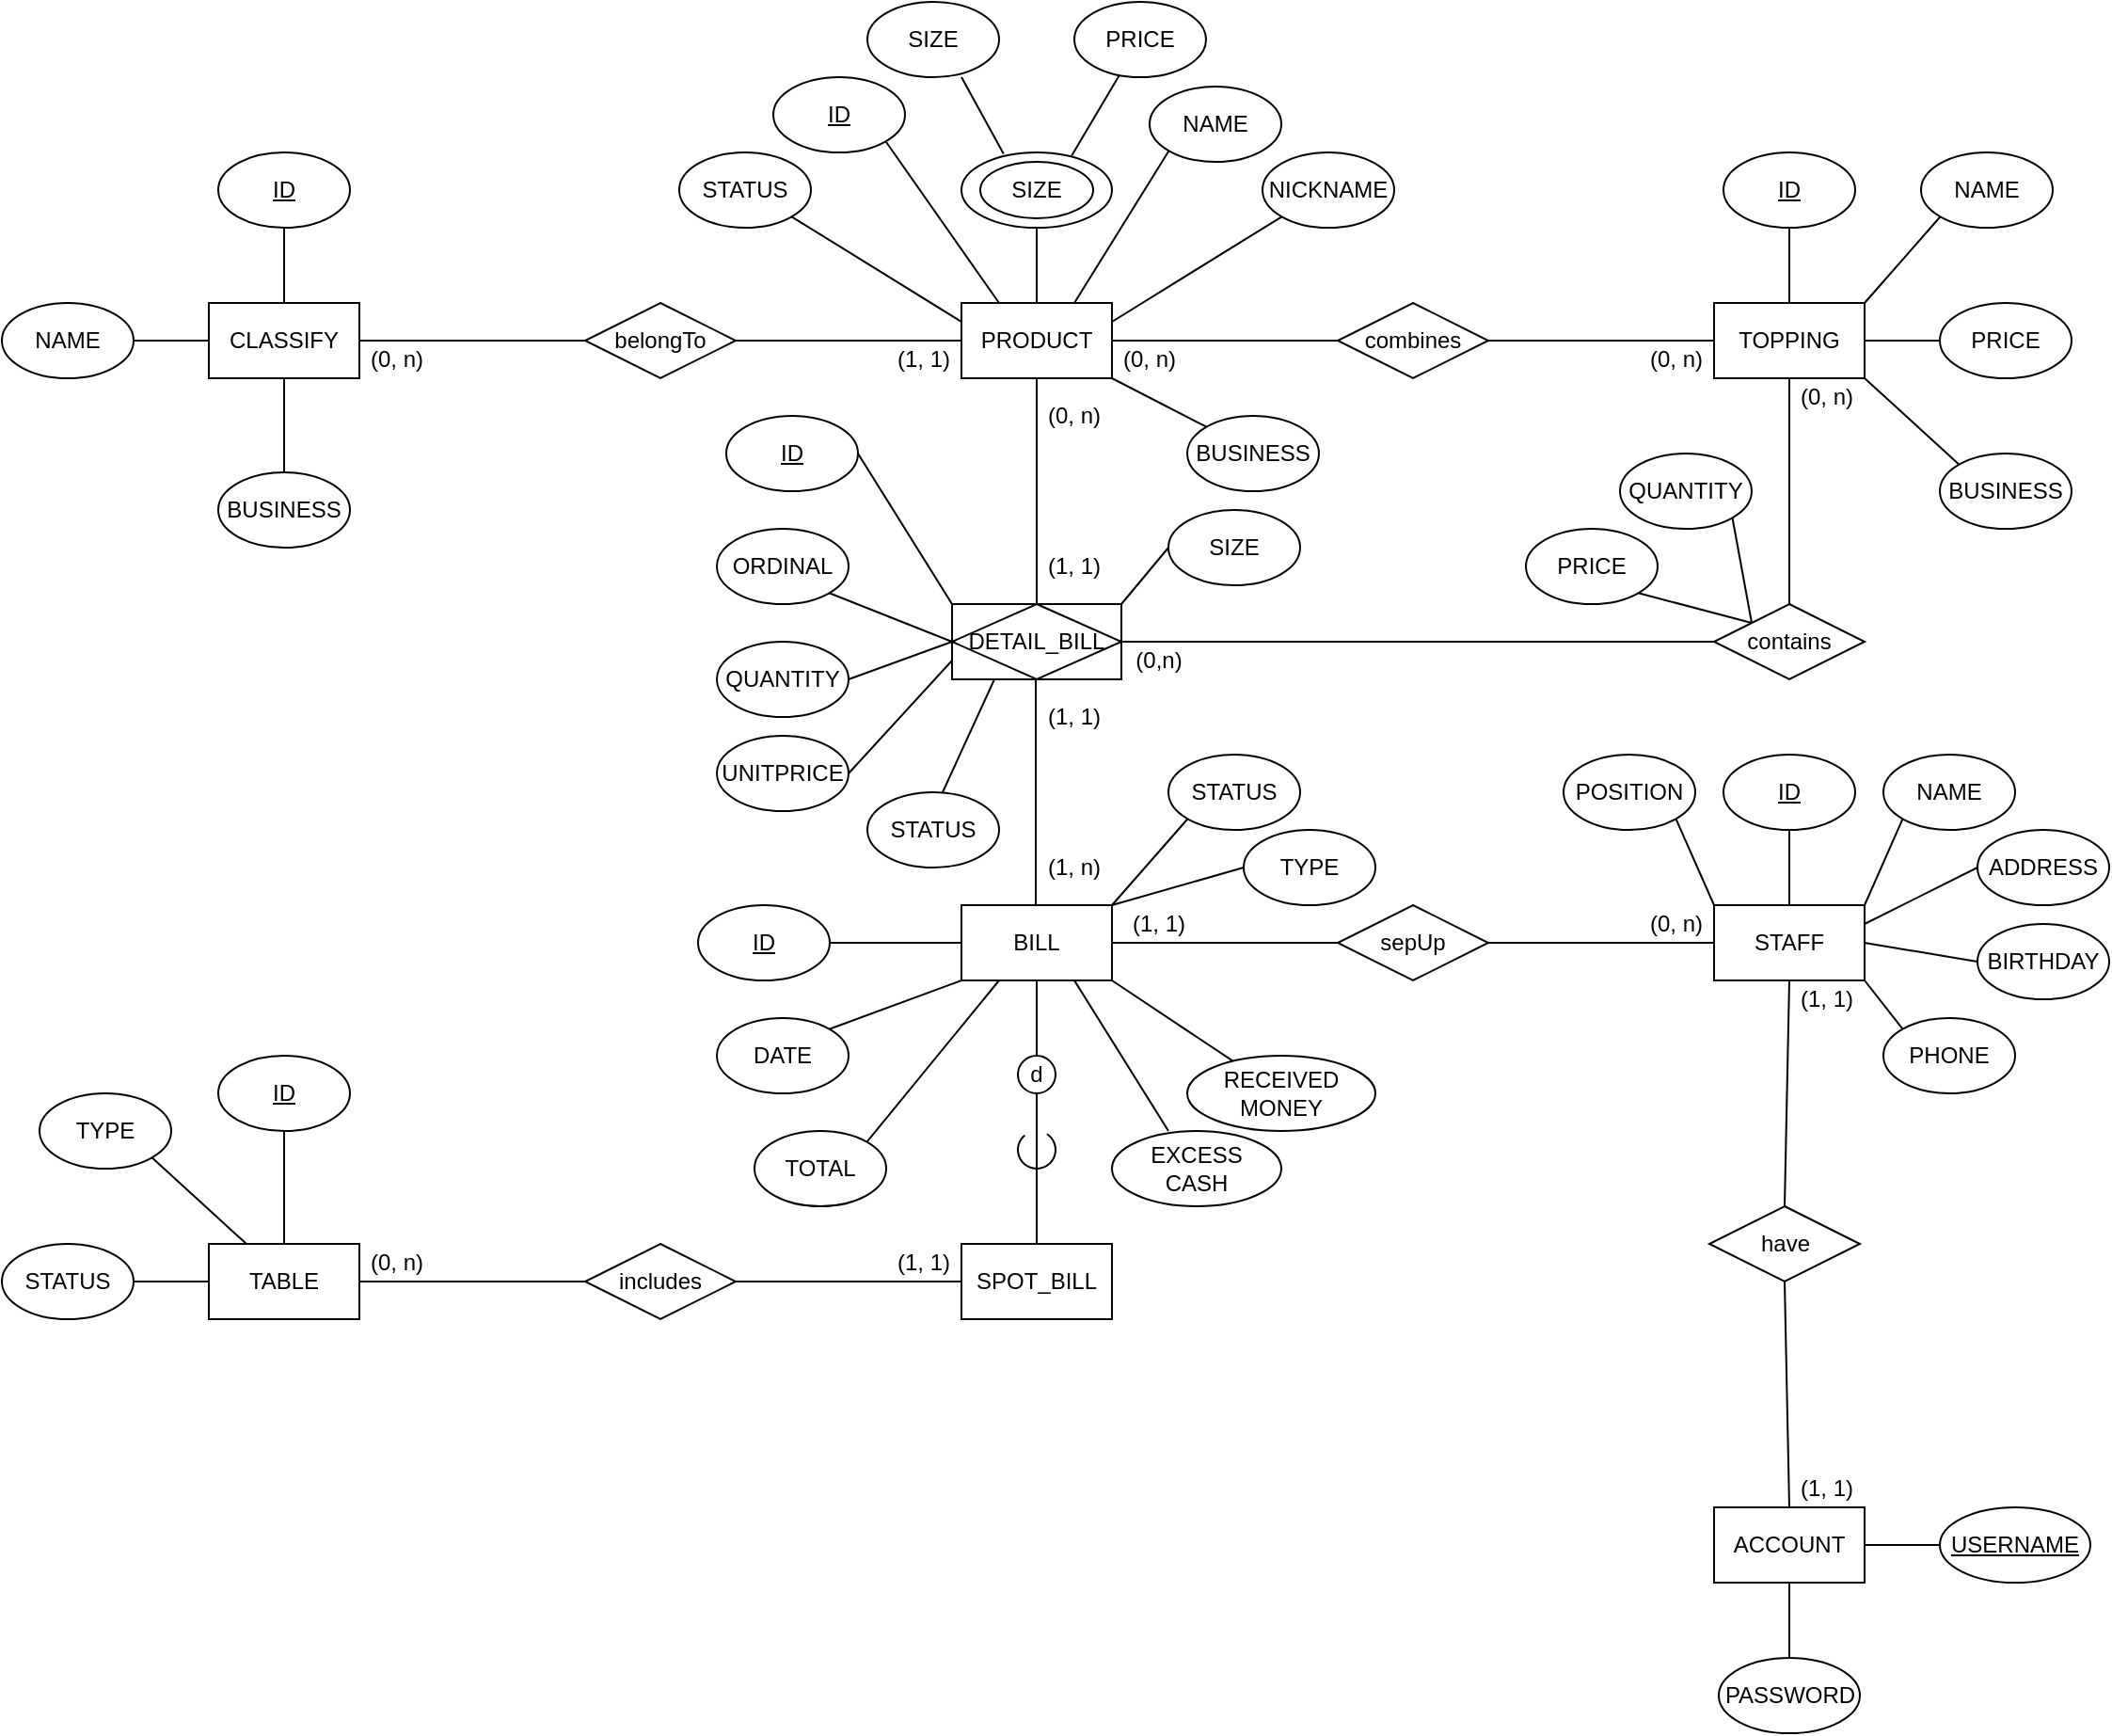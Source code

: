 <mxfile version="16.4.11" type="device"><diagram id="76_bZeRdzfvj3-oFAwn9" name="Page-1"><mxGraphModel dx="1888" dy="641" grid="1" gridSize="10" guides="1" tooltips="1" connect="1" arrows="1" fold="1" page="1" pageScale="1" pageWidth="850" pageHeight="1100" math="0" shadow="0"><root><mxCell id="0"/><mxCell id="1" parent="0"/><mxCell id="P7BFB3yGMMUz8VdzJ-lh-1" value="PRODUCT" style="rounded=0;whiteSpace=wrap;html=1;" vertex="1" parent="1"><mxGeometry x="360" y="240" width="80" height="40" as="geometry"/></mxCell><mxCell id="P7BFB3yGMMUz8VdzJ-lh-2" value="&lt;u&gt;ID&lt;/u&gt;" style="ellipse;whiteSpace=wrap;html=1;" vertex="1" parent="1"><mxGeometry x="260" y="120" width="70" height="40" as="geometry"/></mxCell><mxCell id="P7BFB3yGMMUz8VdzJ-lh-3" value="" style="endArrow=none;html=1;rounded=0;entryX=1;entryY=1;entryDx=0;entryDy=0;exitX=0.25;exitY=0;exitDx=0;exitDy=0;" edge="1" parent="1" source="P7BFB3yGMMUz8VdzJ-lh-1" target="P7BFB3yGMMUz8VdzJ-lh-2"><mxGeometry width="50" height="50" relative="1" as="geometry"><mxPoint x="400" y="460" as="sourcePoint"/><mxPoint x="450" y="410" as="targetPoint"/></mxGeometry></mxCell><mxCell id="P7BFB3yGMMUz8VdzJ-lh-4" value="" style="ellipse;whiteSpace=wrap;html=1;" vertex="1" parent="1"><mxGeometry x="360" y="160" width="80" height="40" as="geometry"/></mxCell><mxCell id="P7BFB3yGMMUz8VdzJ-lh-5" value="SIZE" style="ellipse;whiteSpace=wrap;html=1;" vertex="1" parent="1"><mxGeometry x="370" y="165" width="60" height="30" as="geometry"/></mxCell><mxCell id="P7BFB3yGMMUz8VdzJ-lh-6" value="" style="endArrow=none;html=1;rounded=0;entryX=0.5;entryY=1;entryDx=0;entryDy=0;" edge="1" parent="1" target="P7BFB3yGMMUz8VdzJ-lh-4"><mxGeometry width="50" height="50" relative="1" as="geometry"><mxPoint x="400" y="240" as="sourcePoint"/><mxPoint x="450" y="410" as="targetPoint"/></mxGeometry></mxCell><mxCell id="P7BFB3yGMMUz8VdzJ-lh-7" value="NAME" style="ellipse;whiteSpace=wrap;html=1;" vertex="1" parent="1"><mxGeometry x="460" y="125" width="70" height="40" as="geometry"/></mxCell><mxCell id="P7BFB3yGMMUz8VdzJ-lh-8" value="" style="endArrow=none;html=1;rounded=0;entryX=0;entryY=1;entryDx=0;entryDy=0;exitX=0.75;exitY=0;exitDx=0;exitDy=0;" edge="1" parent="1" source="P7BFB3yGMMUz8VdzJ-lh-1" target="P7BFB3yGMMUz8VdzJ-lh-7"><mxGeometry width="50" height="50" relative="1" as="geometry"><mxPoint x="400" y="460" as="sourcePoint"/><mxPoint x="450" y="410" as="targetPoint"/></mxGeometry></mxCell><mxCell id="P7BFB3yGMMUz8VdzJ-lh-9" value="SIZE" style="ellipse;whiteSpace=wrap;html=1;" vertex="1" parent="1"><mxGeometry x="310" y="80" width="70" height="40" as="geometry"/></mxCell><mxCell id="P7BFB3yGMMUz8VdzJ-lh-10" value="PRICE" style="ellipse;whiteSpace=wrap;html=1;" vertex="1" parent="1"><mxGeometry x="420" y="80" width="70" height="40" as="geometry"/></mxCell><mxCell id="P7BFB3yGMMUz8VdzJ-lh-11" value="" style="endArrow=none;html=1;rounded=0;exitX=0.28;exitY=0.02;exitDx=0;exitDy=0;exitPerimeter=0;" edge="1" parent="1" source="P7BFB3yGMMUz8VdzJ-lh-4"><mxGeometry width="50" height="50" relative="1" as="geometry"><mxPoint x="400" y="360" as="sourcePoint"/><mxPoint x="360" y="120" as="targetPoint"/></mxGeometry></mxCell><mxCell id="P7BFB3yGMMUz8VdzJ-lh-12" value="" style="endArrow=none;html=1;rounded=0;exitX=0.733;exitY=0.04;exitDx=0;exitDy=0;exitPerimeter=0;" edge="1" parent="1" source="P7BFB3yGMMUz8VdzJ-lh-4" target="P7BFB3yGMMUz8VdzJ-lh-10"><mxGeometry width="50" height="50" relative="1" as="geometry"><mxPoint x="410" y="170" as="sourcePoint"/><mxPoint x="370" y="130" as="targetPoint"/></mxGeometry></mxCell><mxCell id="P7BFB3yGMMUz8VdzJ-lh-13" value="NICKNAME" style="ellipse;whiteSpace=wrap;html=1;" vertex="1" parent="1"><mxGeometry x="520" y="160" width="70" height="40" as="geometry"/></mxCell><mxCell id="P7BFB3yGMMUz8VdzJ-lh-14" value="STATUS" style="ellipse;whiteSpace=wrap;html=1;" vertex="1" parent="1"><mxGeometry x="210" y="160" width="70" height="40" as="geometry"/></mxCell><mxCell id="P7BFB3yGMMUz8VdzJ-lh-15" value="" style="endArrow=none;html=1;rounded=0;entryX=0;entryY=1;entryDx=0;entryDy=0;exitX=1;exitY=0.25;exitDx=0;exitDy=0;" edge="1" parent="1" source="P7BFB3yGMMUz8VdzJ-lh-1" target="P7BFB3yGMMUz8VdzJ-lh-13"><mxGeometry width="50" height="50" relative="1" as="geometry"><mxPoint x="400" y="360" as="sourcePoint"/><mxPoint x="450" y="310" as="targetPoint"/></mxGeometry></mxCell><mxCell id="P7BFB3yGMMUz8VdzJ-lh-16" value="" style="endArrow=none;html=1;rounded=0;entryX=0;entryY=0.25;entryDx=0;entryDy=0;exitX=1;exitY=1;exitDx=0;exitDy=0;" edge="1" parent="1" source="P7BFB3yGMMUz8VdzJ-lh-14" target="P7BFB3yGMMUz8VdzJ-lh-1"><mxGeometry width="50" height="50" relative="1" as="geometry"><mxPoint x="450" y="260" as="sourcePoint"/><mxPoint x="530" y="230" as="targetPoint"/></mxGeometry></mxCell><mxCell id="P7BFB3yGMMUz8VdzJ-lh-17" value="CLASSIFY" style="rounded=0;whiteSpace=wrap;html=1;" vertex="1" parent="1"><mxGeometry x="-40" y="240" width="80" height="40" as="geometry"/></mxCell><mxCell id="P7BFB3yGMMUz8VdzJ-lh-18" value="belongTo" style="rhombus;whiteSpace=wrap;html=1;" vertex="1" parent="1"><mxGeometry x="160" y="240" width="80" height="40" as="geometry"/></mxCell><mxCell id="P7BFB3yGMMUz8VdzJ-lh-19" value="" style="endArrow=none;html=1;rounded=0;exitX=1;exitY=0.5;exitDx=0;exitDy=0;entryX=0;entryY=0.5;entryDx=0;entryDy=0;" edge="1" parent="1" source="P7BFB3yGMMUz8VdzJ-lh-18" target="P7BFB3yGMMUz8VdzJ-lh-1"><mxGeometry width="50" height="50" relative="1" as="geometry"><mxPoint x="330" y="260" as="sourcePoint"/><mxPoint x="380" y="210" as="targetPoint"/></mxGeometry></mxCell><mxCell id="P7BFB3yGMMUz8VdzJ-lh-20" value="" style="endArrow=none;html=1;rounded=0;exitX=1;exitY=0.5;exitDx=0;exitDy=0;" edge="1" parent="1" source="P7BFB3yGMMUz8VdzJ-lh-17"><mxGeometry width="50" height="50" relative="1" as="geometry"><mxPoint x="250" y="270" as="sourcePoint"/><mxPoint x="160" y="260" as="targetPoint"/></mxGeometry></mxCell><mxCell id="P7BFB3yGMMUz8VdzJ-lh-21" value="&lt;u&gt;ID&lt;/u&gt;" style="ellipse;whiteSpace=wrap;html=1;" vertex="1" parent="1"><mxGeometry x="-35" y="160" width="70" height="40" as="geometry"/></mxCell><mxCell id="P7BFB3yGMMUz8VdzJ-lh-22" value="NAME" style="ellipse;whiteSpace=wrap;html=1;" vertex="1" parent="1"><mxGeometry x="-150" y="240" width="70" height="40" as="geometry"/></mxCell><mxCell id="P7BFB3yGMMUz8VdzJ-lh-23" value="" style="endArrow=none;html=1;rounded=0;exitX=0.5;exitY=1;exitDx=0;exitDy=0;entryX=0.5;entryY=0;entryDx=0;entryDy=0;" edge="1" parent="1" source="P7BFB3yGMMUz8VdzJ-lh-21" target="P7BFB3yGMMUz8VdzJ-lh-17"><mxGeometry width="50" height="50" relative="1" as="geometry"><mxPoint x="330" y="260" as="sourcePoint"/><mxPoint x="380" y="210" as="targetPoint"/></mxGeometry></mxCell><mxCell id="P7BFB3yGMMUz8VdzJ-lh-24" value="" style="endArrow=none;html=1;rounded=0;exitX=1;exitY=0.5;exitDx=0;exitDy=0;entryX=0;entryY=0.5;entryDx=0;entryDy=0;" edge="1" parent="1" source="P7BFB3yGMMUz8VdzJ-lh-22" target="P7BFB3yGMMUz8VdzJ-lh-17"><mxGeometry width="50" height="50" relative="1" as="geometry"><mxPoint x="10" y="210" as="sourcePoint"/><mxPoint x="10" y="250" as="targetPoint"/></mxGeometry></mxCell><mxCell id="P7BFB3yGMMUz8VdzJ-lh-25" value="(0, n)" style="text;html=1;strokeColor=none;fillColor=none;align=center;verticalAlign=middle;whiteSpace=wrap;rounded=0;" vertex="1" parent="1"><mxGeometry x="40" y="260" width="40" height="20" as="geometry"/></mxCell><mxCell id="P7BFB3yGMMUz8VdzJ-lh-26" value="(1, 1)" style="text;html=1;strokeColor=none;fillColor=none;align=center;verticalAlign=middle;whiteSpace=wrap;rounded=0;" vertex="1" parent="1"><mxGeometry x="320" y="260" width="40" height="20" as="geometry"/></mxCell><mxCell id="P7BFB3yGMMUz8VdzJ-lh-27" value="TOPPING" style="rounded=0;whiteSpace=wrap;html=1;" vertex="1" parent="1"><mxGeometry x="760" y="240" width="80" height="40" as="geometry"/></mxCell><mxCell id="P7BFB3yGMMUz8VdzJ-lh-28" value="&lt;u&gt;ID&lt;/u&gt;" style="ellipse;whiteSpace=wrap;html=1;" vertex="1" parent="1"><mxGeometry x="765" y="160" width="70" height="40" as="geometry"/></mxCell><mxCell id="P7BFB3yGMMUz8VdzJ-lh-29" value="NAME" style="ellipse;whiteSpace=wrap;html=1;" vertex="1" parent="1"><mxGeometry x="870" y="160" width="70" height="40" as="geometry"/></mxCell><mxCell id="P7BFB3yGMMUz8VdzJ-lh-30" value="PRICE" style="ellipse;whiteSpace=wrap;html=1;" vertex="1" parent="1"><mxGeometry x="880" y="240" width="70" height="40" as="geometry"/></mxCell><mxCell id="P7BFB3yGMMUz8VdzJ-lh-31" value="" style="endArrow=none;html=1;rounded=0;entryX=0.5;entryY=1;entryDx=0;entryDy=0;exitX=0.5;exitY=0;exitDx=0;exitDy=0;" edge="1" parent="1" source="P7BFB3yGMMUz8VdzJ-lh-27" target="P7BFB3yGMMUz8VdzJ-lh-28"><mxGeometry width="50" height="50" relative="1" as="geometry"><mxPoint x="730" y="260" as="sourcePoint"/><mxPoint x="780" y="210" as="targetPoint"/></mxGeometry></mxCell><mxCell id="P7BFB3yGMMUz8VdzJ-lh-32" value="" style="endArrow=none;html=1;rounded=0;entryX=0;entryY=1;entryDx=0;entryDy=0;exitX=1;exitY=0;exitDx=0;exitDy=0;" edge="1" parent="1" source="P7BFB3yGMMUz8VdzJ-lh-27" target="P7BFB3yGMMUz8VdzJ-lh-29"><mxGeometry width="50" height="50" relative="1" as="geometry"><mxPoint x="810" y="250" as="sourcePoint"/><mxPoint x="810" y="210" as="targetPoint"/></mxGeometry></mxCell><mxCell id="P7BFB3yGMMUz8VdzJ-lh-33" value="" style="endArrow=none;html=1;rounded=0;entryX=0;entryY=0.5;entryDx=0;entryDy=0;exitX=1;exitY=0.5;exitDx=0;exitDy=0;" edge="1" parent="1" source="P7BFB3yGMMUz8VdzJ-lh-27" target="P7BFB3yGMMUz8VdzJ-lh-30"><mxGeometry width="50" height="50" relative="1" as="geometry"><mxPoint x="850" y="250" as="sourcePoint"/><mxPoint x="890.251" y="204.142" as="targetPoint"/></mxGeometry></mxCell><mxCell id="P7BFB3yGMMUz8VdzJ-lh-34" value="combines" style="rhombus;whiteSpace=wrap;html=1;" vertex="1" parent="1"><mxGeometry x="560" y="240" width="80" height="40" as="geometry"/></mxCell><mxCell id="P7BFB3yGMMUz8VdzJ-lh-35" value="" style="endArrow=none;html=1;rounded=0;exitX=1;exitY=0.5;exitDx=0;exitDy=0;entryX=0;entryY=0.5;entryDx=0;entryDy=0;" edge="1" parent="1" source="P7BFB3yGMMUz8VdzJ-lh-1" target="P7BFB3yGMMUz8VdzJ-lh-34"><mxGeometry width="50" height="50" relative="1" as="geometry"><mxPoint x="250" y="270" as="sourcePoint"/><mxPoint x="370" y="270" as="targetPoint"/></mxGeometry></mxCell><mxCell id="P7BFB3yGMMUz8VdzJ-lh-36" value="" style="endArrow=none;html=1;rounded=0;exitX=1;exitY=0.5;exitDx=0;exitDy=0;entryX=0;entryY=0.5;entryDx=0;entryDy=0;" edge="1" parent="1" source="P7BFB3yGMMUz8VdzJ-lh-34" target="P7BFB3yGMMUz8VdzJ-lh-27"><mxGeometry width="50" height="50" relative="1" as="geometry"><mxPoint x="450" y="270" as="sourcePoint"/><mxPoint x="570" y="270" as="targetPoint"/></mxGeometry></mxCell><mxCell id="P7BFB3yGMMUz8VdzJ-lh-37" value="(0, n)" style="text;html=1;strokeColor=none;fillColor=none;align=center;verticalAlign=middle;whiteSpace=wrap;rounded=0;" vertex="1" parent="1"><mxGeometry x="440" y="260" width="40" height="20" as="geometry"/></mxCell><mxCell id="P7BFB3yGMMUz8VdzJ-lh-38" value="(0, n)" style="text;html=1;strokeColor=none;fillColor=none;align=center;verticalAlign=middle;whiteSpace=wrap;rounded=0;" vertex="1" parent="1"><mxGeometry x="720" y="260" width="40" height="20" as="geometry"/></mxCell><mxCell id="P7BFB3yGMMUz8VdzJ-lh-39" value="BILL" style="rounded=0;whiteSpace=wrap;html=1;" vertex="1" parent="1"><mxGeometry x="360" y="560" width="80" height="40" as="geometry"/></mxCell><mxCell id="P7BFB3yGMMUz8VdzJ-lh-40" value="" style="endArrow=none;html=1;rounded=0;entryX=0.5;entryY=1;entryDx=0;entryDy=0;exitX=0.5;exitY=0;exitDx=0;exitDy=0;" edge="1" parent="1" source="P7BFB3yGMMUz8VdzJ-lh-45" target="P7BFB3yGMMUz8VdzJ-lh-1"><mxGeometry width="50" height="50" relative="1" as="geometry"><mxPoint x="400" y="390" as="sourcePoint"/><mxPoint x="410" y="510" as="targetPoint"/></mxGeometry></mxCell><mxCell id="P7BFB3yGMMUz8VdzJ-lh-41" value="&lt;u&gt;ID&lt;/u&gt;" style="ellipse;whiteSpace=wrap;html=1;" vertex="1" parent="1"><mxGeometry x="235" y="300" width="70" height="40" as="geometry"/></mxCell><mxCell id="P7BFB3yGMMUz8VdzJ-lh-42" value="ORDINAL" style="ellipse;whiteSpace=wrap;html=1;" vertex="1" parent="1"><mxGeometry x="230" y="360" width="70" height="40" as="geometry"/></mxCell><mxCell id="P7BFB3yGMMUz8VdzJ-lh-43" value="QUANTITY" style="ellipse;whiteSpace=wrap;html=1;" vertex="1" parent="1"><mxGeometry x="230" y="420" width="70" height="40" as="geometry"/></mxCell><mxCell id="P7BFB3yGMMUz8VdzJ-lh-44" value="" style="rounded=0;whiteSpace=wrap;html=1;" vertex="1" parent="1"><mxGeometry x="355" y="400" width="90" height="40" as="geometry"/></mxCell><mxCell id="P7BFB3yGMMUz8VdzJ-lh-45" value="DETAIL_BILL" style="rhombus;whiteSpace=wrap;html=1;" vertex="1" parent="1"><mxGeometry x="355" y="400" width="90" height="40" as="geometry"/></mxCell><mxCell id="P7BFB3yGMMUz8VdzJ-lh-46" value="" style="endArrow=none;html=1;rounded=0;entryX=0.5;entryY=1;entryDx=0;entryDy=0;exitX=0.5;exitY=0;exitDx=0;exitDy=0;" edge="1" parent="1"><mxGeometry width="50" height="50" relative="1" as="geometry"><mxPoint x="399.5" y="560" as="sourcePoint"/><mxPoint x="399.5" y="440" as="targetPoint"/></mxGeometry></mxCell><mxCell id="P7BFB3yGMMUz8VdzJ-lh-47" value="" style="endArrow=none;html=1;rounded=0;exitX=1;exitY=0.5;exitDx=0;exitDy=0;entryX=0;entryY=0;entryDx=0;entryDy=0;" edge="1" parent="1" source="P7BFB3yGMMUz8VdzJ-lh-41" target="P7BFB3yGMMUz8VdzJ-lh-44"><mxGeometry width="50" height="50" relative="1" as="geometry"><mxPoint x="360" y="460" as="sourcePoint"/><mxPoint x="410" y="410" as="targetPoint"/></mxGeometry></mxCell><mxCell id="P7BFB3yGMMUz8VdzJ-lh-48" value="" style="endArrow=none;html=1;rounded=0;exitX=1;exitY=1;exitDx=0;exitDy=0;entryX=0;entryY=0.5;entryDx=0;entryDy=0;" edge="1" parent="1" source="P7BFB3yGMMUz8VdzJ-lh-42" target="P7BFB3yGMMUz8VdzJ-lh-45"><mxGeometry width="50" height="50" relative="1" as="geometry"><mxPoint x="309.749" y="364.142" as="sourcePoint"/><mxPoint x="350" y="410" as="targetPoint"/></mxGeometry></mxCell><mxCell id="P7BFB3yGMMUz8VdzJ-lh-49" value="" style="endArrow=none;html=1;rounded=0;exitX=1;exitY=0.5;exitDx=0;exitDy=0;entryX=0;entryY=0.5;entryDx=0;entryDy=0;" edge="1" parent="1" source="P7BFB3yGMMUz8VdzJ-lh-43" target="P7BFB3yGMMUz8VdzJ-lh-45"><mxGeometry width="50" height="50" relative="1" as="geometry"><mxPoint x="320" y="430" as="sourcePoint"/><mxPoint x="360" y="440" as="targetPoint"/></mxGeometry></mxCell><mxCell id="P7BFB3yGMMUz8VdzJ-lh-50" value="(0, n)" style="text;html=1;strokeColor=none;fillColor=none;align=center;verticalAlign=middle;whiteSpace=wrap;rounded=0;" vertex="1" parent="1"><mxGeometry x="400" y="290" width="40" height="20" as="geometry"/></mxCell><mxCell id="P7BFB3yGMMUz8VdzJ-lh-51" value="(1, 1)" style="text;html=1;strokeColor=none;fillColor=none;align=center;verticalAlign=middle;whiteSpace=wrap;rounded=0;" vertex="1" parent="1"><mxGeometry x="400" y="370" width="40" height="20" as="geometry"/></mxCell><mxCell id="P7BFB3yGMMUz8VdzJ-lh-52" value="(1, 1)" style="text;html=1;strokeColor=none;fillColor=none;align=center;verticalAlign=middle;whiteSpace=wrap;rounded=0;" vertex="1" parent="1"><mxGeometry x="400" y="450" width="40" height="20" as="geometry"/></mxCell><mxCell id="P7BFB3yGMMUz8VdzJ-lh-53" value="(1, n)" style="text;html=1;strokeColor=none;fillColor=none;align=center;verticalAlign=middle;whiteSpace=wrap;rounded=0;" vertex="1" parent="1"><mxGeometry x="400" y="530" width="40" height="20" as="geometry"/></mxCell><mxCell id="P7BFB3yGMMUz8VdzJ-lh-54" value="&lt;span style=&quot;font-weight: normal&quot;&gt;contains&lt;/span&gt;" style="rhombus;whiteSpace=wrap;html=1;fontStyle=1" vertex="1" parent="1"><mxGeometry x="760" y="400" width="80" height="40" as="geometry"/></mxCell><mxCell id="P7BFB3yGMMUz8VdzJ-lh-55" value="" style="endArrow=none;html=1;rounded=0;exitX=1;exitY=0.5;exitDx=0;exitDy=0;entryX=0;entryY=0.5;entryDx=0;entryDy=0;" edge="1" parent="1" source="P7BFB3yGMMUz8VdzJ-lh-44" target="P7BFB3yGMMUz8VdzJ-lh-54"><mxGeometry width="50" height="50" relative="1" as="geometry"><mxPoint x="360" y="360" as="sourcePoint"/><mxPoint x="410" y="310" as="targetPoint"/></mxGeometry></mxCell><mxCell id="P7BFB3yGMMUz8VdzJ-lh-56" value="" style="endArrow=none;html=1;rounded=0;exitX=0.5;exitY=1;exitDx=0;exitDy=0;entryX=0.5;entryY=0;entryDx=0;entryDy=0;" edge="1" parent="1" source="P7BFB3yGMMUz8VdzJ-lh-27" target="P7BFB3yGMMUz8VdzJ-lh-54"><mxGeometry width="50" height="50" relative="1" as="geometry"><mxPoint x="455" y="430" as="sourcePoint"/><mxPoint x="770" y="430" as="targetPoint"/></mxGeometry></mxCell><mxCell id="P7BFB3yGMMUz8VdzJ-lh-57" value="(0, n)" style="text;html=1;strokeColor=none;fillColor=none;align=center;verticalAlign=middle;whiteSpace=wrap;rounded=0;" vertex="1" parent="1"><mxGeometry x="800" y="280" width="40" height="20" as="geometry"/></mxCell><mxCell id="P7BFB3yGMMUz8VdzJ-lh-58" value="(0,n)" style="text;html=1;strokeColor=none;fillColor=none;align=center;verticalAlign=middle;whiteSpace=wrap;rounded=0;" vertex="1" parent="1"><mxGeometry x="445" y="420" width="40" height="20" as="geometry"/></mxCell><mxCell id="P7BFB3yGMMUz8VdzJ-lh-59" value="BUSINESS" style="ellipse;whiteSpace=wrap;html=1;" vertex="1" parent="1"><mxGeometry x="480" y="300" width="70" height="40" as="geometry"/></mxCell><mxCell id="P7BFB3yGMMUz8VdzJ-lh-60" value="" style="endArrow=none;html=1;rounded=0;exitX=0;exitY=0;exitDx=0;exitDy=0;entryX=0;entryY=1;entryDx=0;entryDy=0;" edge="1" parent="1" source="P7BFB3yGMMUz8VdzJ-lh-59" target="P7BFB3yGMMUz8VdzJ-lh-37"><mxGeometry width="50" height="50" relative="1" as="geometry"><mxPoint x="10" y="210" as="sourcePoint"/><mxPoint x="10" y="250" as="targetPoint"/></mxGeometry></mxCell><mxCell id="P7BFB3yGMMUz8VdzJ-lh-61" value="BUSINESS" style="ellipse;whiteSpace=wrap;html=1;" vertex="1" parent="1"><mxGeometry x="880" y="320" width="70" height="40" as="geometry"/></mxCell><mxCell id="P7BFB3yGMMUz8VdzJ-lh-62" value="" style="endArrow=none;html=1;rounded=0;entryX=0;entryY=0;entryDx=0;entryDy=0;exitX=1;exitY=0;exitDx=0;exitDy=0;" edge="1" parent="1" source="P7BFB3yGMMUz8VdzJ-lh-57" target="P7BFB3yGMMUz8VdzJ-lh-61"><mxGeometry width="50" height="50" relative="1" as="geometry"><mxPoint x="850" y="270" as="sourcePoint"/><mxPoint x="890" y="270" as="targetPoint"/></mxGeometry></mxCell><mxCell id="P7BFB3yGMMUz8VdzJ-lh-63" value="" style="endArrow=none;html=1;rounded=0;entryX=0.5;entryY=1;entryDx=0;entryDy=0;" edge="1" parent="1" target="P7BFB3yGMMUz8VdzJ-lh-39"><mxGeometry width="50" height="50" relative="1" as="geometry"><mxPoint x="400" y="640" as="sourcePoint"/><mxPoint x="420" y="610" as="targetPoint"/></mxGeometry></mxCell><mxCell id="P7BFB3yGMMUz8VdzJ-lh-64" value="d" style="ellipse;whiteSpace=wrap;html=1;aspect=fixed;" vertex="1" parent="1"><mxGeometry x="390" y="640" width="20" height="20" as="geometry"/></mxCell><mxCell id="P7BFB3yGMMUz8VdzJ-lh-65" value="" style="verticalLabelPosition=bottom;verticalAlign=top;html=1;shape=mxgraph.basic.arc;startAngle=0.3;endAngle=0.1;rotation=-75;" vertex="1" parent="1"><mxGeometry x="390" y="680" width="20" height="20" as="geometry"/></mxCell><mxCell id="P7BFB3yGMMUz8VdzJ-lh-66" value="" style="endArrow=none;html=1;rounded=0;entryX=0.5;entryY=1;entryDx=0;entryDy=0;" edge="1" parent="1" target="P7BFB3yGMMUz8VdzJ-lh-64"><mxGeometry width="50" height="50" relative="1" as="geometry"><mxPoint x="400" y="700" as="sourcePoint"/><mxPoint x="410" y="610" as="targetPoint"/></mxGeometry></mxCell><mxCell id="P7BFB3yGMMUz8VdzJ-lh-67" value="" style="endArrow=none;html=1;rounded=0;entryX=0.017;entryY=0.629;entryDx=0;entryDy=0;entryPerimeter=0;exitX=0.5;exitY=0;exitDx=0;exitDy=0;" edge="1" parent="1" source="P7BFB3yGMMUz8VdzJ-lh-68" target="P7BFB3yGMMUz8VdzJ-lh-65"><mxGeometry width="50" height="50" relative="1" as="geometry"><mxPoint x="400" y="740" as="sourcePoint"/><mxPoint x="410" y="670" as="targetPoint"/></mxGeometry></mxCell><mxCell id="P7BFB3yGMMUz8VdzJ-lh-68" value="SPOT_BILL" style="rounded=0;whiteSpace=wrap;html=1;" vertex="1" parent="1"><mxGeometry x="360" y="740" width="80" height="40" as="geometry"/></mxCell><mxCell id="P7BFB3yGMMUz8VdzJ-lh-69" value="TABLE" style="rounded=0;whiteSpace=wrap;html=1;" vertex="1" parent="1"><mxGeometry x="-40" y="740" width="80" height="40" as="geometry"/></mxCell><mxCell id="P7BFB3yGMMUz8VdzJ-lh-70" value="includes" style="rhombus;whiteSpace=wrap;html=1;" vertex="1" parent="1"><mxGeometry x="160" y="740" width="80" height="40" as="geometry"/></mxCell><mxCell id="P7BFB3yGMMUz8VdzJ-lh-71" value="" style="endArrow=none;html=1;rounded=0;exitX=1;exitY=0.5;exitDx=0;exitDy=0;entryX=0;entryY=0.5;entryDx=0;entryDy=0;" edge="1" parent="1" source="P7BFB3yGMMUz8VdzJ-lh-69" target="P7BFB3yGMMUz8VdzJ-lh-70"><mxGeometry width="50" height="50" relative="1" as="geometry"><mxPoint x="50" y="270" as="sourcePoint"/><mxPoint x="170" y="270" as="targetPoint"/><Array as="points"/></mxGeometry></mxCell><mxCell id="P7BFB3yGMMUz8VdzJ-lh-72" value="" style="endArrow=none;html=1;rounded=0;exitX=0;exitY=0.5;exitDx=0;exitDy=0;entryX=1;entryY=0.5;entryDx=0;entryDy=0;" edge="1" parent="1" source="P7BFB3yGMMUz8VdzJ-lh-68" target="P7BFB3yGMMUz8VdzJ-lh-70"><mxGeometry width="50" height="50" relative="1" as="geometry"><mxPoint x="50" y="770" as="sourcePoint"/><mxPoint x="170" y="770" as="targetPoint"/><Array as="points"/></mxGeometry></mxCell><mxCell id="P7BFB3yGMMUz8VdzJ-lh-73" value="(0, n)" style="text;html=1;strokeColor=none;fillColor=none;align=center;verticalAlign=middle;whiteSpace=wrap;rounded=0;" vertex="1" parent="1"><mxGeometry x="40" y="740" width="40" height="20" as="geometry"/></mxCell><mxCell id="P7BFB3yGMMUz8VdzJ-lh-74" value="(1, 1)" style="text;html=1;strokeColor=none;fillColor=none;align=center;verticalAlign=middle;whiteSpace=wrap;rounded=0;" vertex="1" parent="1"><mxGeometry x="320" y="740" width="40" height="20" as="geometry"/></mxCell><mxCell id="P7BFB3yGMMUz8VdzJ-lh-75" value="&lt;u&gt;ID&lt;/u&gt;" style="ellipse;whiteSpace=wrap;html=1;" vertex="1" parent="1"><mxGeometry x="-35" y="640" width="70" height="40" as="geometry"/></mxCell><mxCell id="P7BFB3yGMMUz8VdzJ-lh-76" value="STATUS" style="ellipse;whiteSpace=wrap;html=1;" vertex="1" parent="1"><mxGeometry x="-150" y="740" width="70" height="40" as="geometry"/></mxCell><mxCell id="P7BFB3yGMMUz8VdzJ-lh-77" value="TYPE" style="ellipse;whiteSpace=wrap;html=1;" vertex="1" parent="1"><mxGeometry x="-130" y="660" width="70" height="40" as="geometry"/></mxCell><mxCell id="P7BFB3yGMMUz8VdzJ-lh-78" value="" style="endArrow=none;html=1;rounded=0;exitX=0.5;exitY=1;exitDx=0;exitDy=0;entryX=0.5;entryY=0;entryDx=0;entryDy=0;" edge="1" parent="1" source="P7BFB3yGMMUz8VdzJ-lh-75" target="P7BFB3yGMMUz8VdzJ-lh-69"><mxGeometry width="50" height="50" relative="1" as="geometry"><mxPoint x="50" y="660" as="sourcePoint"/><mxPoint y="730" as="targetPoint"/></mxGeometry></mxCell><mxCell id="P7BFB3yGMMUz8VdzJ-lh-79" value="" style="endArrow=none;html=1;rounded=0;exitX=1;exitY=1;exitDx=0;exitDy=0;entryX=0.25;entryY=0;entryDx=0;entryDy=0;" edge="1" parent="1" source="P7BFB3yGMMUz8VdzJ-lh-77" target="P7BFB3yGMMUz8VdzJ-lh-69"><mxGeometry width="50" height="50" relative="1" as="geometry"><mxPoint x="10" y="690" as="sourcePoint"/><mxPoint x="10" y="750" as="targetPoint"/></mxGeometry></mxCell><mxCell id="P7BFB3yGMMUz8VdzJ-lh-80" value="" style="endArrow=none;html=1;rounded=0;exitX=1;exitY=0.5;exitDx=0;exitDy=0;" edge="1" parent="1" source="P7BFB3yGMMUz8VdzJ-lh-76"><mxGeometry width="50" height="50" relative="1" as="geometry"><mxPoint x="20" y="700" as="sourcePoint"/><mxPoint x="-40" y="760" as="targetPoint"/></mxGeometry></mxCell><mxCell id="P7BFB3yGMMUz8VdzJ-lh-81" value="&lt;u&gt;ID&lt;/u&gt;" style="ellipse;whiteSpace=wrap;html=1;" vertex="1" parent="1"><mxGeometry x="220" y="560" width="70" height="40" as="geometry"/></mxCell><mxCell id="P7BFB3yGMMUz8VdzJ-lh-82" value="DATE" style="ellipse;whiteSpace=wrap;html=1;" vertex="1" parent="1"><mxGeometry x="230" y="620" width="70" height="40" as="geometry"/></mxCell><mxCell id="P7BFB3yGMMUz8VdzJ-lh-83" value="TOTAL" style="ellipse;whiteSpace=wrap;html=1;" vertex="1" parent="1"><mxGeometry x="250" y="680" width="70" height="40" as="geometry"/></mxCell><mxCell id="P7BFB3yGMMUz8VdzJ-lh-84" value="STATUS" style="ellipse;whiteSpace=wrap;html=1;" vertex="1" parent="1"><mxGeometry x="470" y="480" width="70" height="40" as="geometry"/></mxCell><mxCell id="P7BFB3yGMMUz8VdzJ-lh-85" value="" style="endArrow=none;html=1;rounded=0;exitX=1;exitY=0.5;exitDx=0;exitDy=0;entryX=0;entryY=0.5;entryDx=0;entryDy=0;" edge="1" parent="1" source="P7BFB3yGMMUz8VdzJ-lh-81" target="P7BFB3yGMMUz8VdzJ-lh-39"><mxGeometry width="50" height="50" relative="1" as="geometry"><mxPoint x="180" y="560" as="sourcePoint"/><mxPoint x="230" y="510" as="targetPoint"/></mxGeometry></mxCell><mxCell id="P7BFB3yGMMUz8VdzJ-lh-86" value="" style="endArrow=none;html=1;rounded=0;exitX=1;exitY=0;exitDx=0;exitDy=0;entryX=0;entryY=1;entryDx=0;entryDy=0;" edge="1" parent="1" source="P7BFB3yGMMUz8VdzJ-lh-82" target="P7BFB3yGMMUz8VdzJ-lh-39"><mxGeometry width="50" height="50" relative="1" as="geometry"><mxPoint x="330" y="590" as="sourcePoint"/><mxPoint x="370" y="590" as="targetPoint"/></mxGeometry></mxCell><mxCell id="P7BFB3yGMMUz8VdzJ-lh-87" value="" style="endArrow=none;html=1;rounded=0;exitX=1;exitY=0;exitDx=0;exitDy=0;entryX=0.25;entryY=1;entryDx=0;entryDy=0;" edge="1" parent="1" source="P7BFB3yGMMUz8VdzJ-lh-83" target="P7BFB3yGMMUz8VdzJ-lh-39"><mxGeometry width="50" height="50" relative="1" as="geometry"><mxPoint x="330" y="650" as="sourcePoint"/><mxPoint x="370" y="610" as="targetPoint"/></mxGeometry></mxCell><mxCell id="P7BFB3yGMMUz8VdzJ-lh-88" value="STAFF" style="rounded=0;whiteSpace=wrap;html=1;" vertex="1" parent="1"><mxGeometry x="760" y="560" width="80" height="40" as="geometry"/></mxCell><mxCell id="P7BFB3yGMMUz8VdzJ-lh-89" value="" style="endArrow=none;html=1;rounded=0;exitX=1;exitY=0;exitDx=0;exitDy=0;entryX=0;entryY=1;entryDx=0;entryDy=0;" edge="1" parent="1" source="P7BFB3yGMMUz8VdzJ-lh-39" target="P7BFB3yGMMUz8VdzJ-lh-84"><mxGeometry width="50" height="50" relative="1" as="geometry"><mxPoint x="410" y="560" as="sourcePoint"/><mxPoint x="460" y="510" as="targetPoint"/></mxGeometry></mxCell><mxCell id="P7BFB3yGMMUz8VdzJ-lh-90" value="RECEIVED MONEY" style="ellipse;whiteSpace=wrap;html=1;" vertex="1" parent="1"><mxGeometry x="480" y="640" width="100" height="40" as="geometry"/></mxCell><mxCell id="P7BFB3yGMMUz8VdzJ-lh-91" value="EXCESS &lt;br&gt;CASH" style="ellipse;whiteSpace=wrap;html=1;" vertex="1" parent="1"><mxGeometry x="440" y="680" width="90" height="40" as="geometry"/></mxCell><mxCell id="P7BFB3yGMMUz8VdzJ-lh-92" value="" style="endArrow=none;html=1;rounded=0;exitX=1;exitY=1;exitDx=0;exitDy=0;" edge="1" parent="1" source="P7BFB3yGMMUz8VdzJ-lh-39" target="P7BFB3yGMMUz8VdzJ-lh-90"><mxGeometry width="50" height="50" relative="1" as="geometry"><mxPoint x="450" y="570" as="sourcePoint"/><mxPoint x="490.251" y="524.142" as="targetPoint"/></mxGeometry></mxCell><mxCell id="P7BFB3yGMMUz8VdzJ-lh-93" value="" style="endArrow=none;html=1;rounded=0;exitX=0.75;exitY=1;exitDx=0;exitDy=0;" edge="1" parent="1" source="P7BFB3yGMMUz8VdzJ-lh-39"><mxGeometry width="50" height="50" relative="1" as="geometry"><mxPoint x="450" y="610" as="sourcePoint"/><mxPoint x="470" y="680" as="targetPoint"/></mxGeometry></mxCell><mxCell id="P7BFB3yGMMUz8VdzJ-lh-94" value="sepUp" style="rhombus;whiteSpace=wrap;html=1;" vertex="1" parent="1"><mxGeometry x="560" y="560" width="80" height="40" as="geometry"/></mxCell><mxCell id="P7BFB3yGMMUz8VdzJ-lh-95" value="" style="endArrow=none;html=1;rounded=0;exitX=1;exitY=0.5;exitDx=0;exitDy=0;entryX=0;entryY=0.5;entryDx=0;entryDy=0;" edge="1" parent="1" source="P7BFB3yGMMUz8VdzJ-lh-39" target="P7BFB3yGMMUz8VdzJ-lh-94"><mxGeometry width="50" height="50" relative="1" as="geometry"><mxPoint x="300" y="540" as="sourcePoint"/><mxPoint x="350" y="490" as="targetPoint"/></mxGeometry></mxCell><mxCell id="P7BFB3yGMMUz8VdzJ-lh-96" value="" style="endArrow=none;html=1;rounded=0;exitX=1;exitY=0.5;exitDx=0;exitDy=0;entryX=0;entryY=0.5;entryDx=0;entryDy=0;" edge="1" parent="1" source="P7BFB3yGMMUz8VdzJ-lh-94" target="P7BFB3yGMMUz8VdzJ-lh-88"><mxGeometry width="50" height="50" relative="1" as="geometry"><mxPoint x="450" y="590" as="sourcePoint"/><mxPoint x="570" y="590" as="targetPoint"/></mxGeometry></mxCell><mxCell id="P7BFB3yGMMUz8VdzJ-lh-97" value="(0, n)" style="text;html=1;strokeColor=none;fillColor=none;align=center;verticalAlign=middle;whiteSpace=wrap;rounded=0;" vertex="1" parent="1"><mxGeometry x="720" y="560" width="40" height="20" as="geometry"/></mxCell><mxCell id="P7BFB3yGMMUz8VdzJ-lh-98" value="(1, 1)" style="text;html=1;strokeColor=none;fillColor=none;align=center;verticalAlign=middle;whiteSpace=wrap;rounded=0;" vertex="1" parent="1"><mxGeometry x="445" y="560" width="40" height="20" as="geometry"/></mxCell><mxCell id="P7BFB3yGMMUz8VdzJ-lh-99" value="&lt;u&gt;ID&lt;/u&gt;" style="ellipse;whiteSpace=wrap;html=1;" vertex="1" parent="1"><mxGeometry x="765" y="480" width="70" height="40" as="geometry"/></mxCell><mxCell id="P7BFB3yGMMUz8VdzJ-lh-100" value="NAME" style="ellipse;whiteSpace=wrap;html=1;" vertex="1" parent="1"><mxGeometry x="850" y="480" width="70" height="40" as="geometry"/></mxCell><mxCell id="P7BFB3yGMMUz8VdzJ-lh-101" value="ADDRESS" style="ellipse;whiteSpace=wrap;html=1;" vertex="1" parent="1"><mxGeometry x="900" y="520" width="70" height="40" as="geometry"/></mxCell><mxCell id="P7BFB3yGMMUz8VdzJ-lh-102" value="BIRTHDAY" style="ellipse;whiteSpace=wrap;html=1;" vertex="1" parent="1"><mxGeometry x="900" y="570" width="70" height="40" as="geometry"/></mxCell><mxCell id="P7BFB3yGMMUz8VdzJ-lh-103" value="PHONE" style="ellipse;whiteSpace=wrap;html=1;" vertex="1" parent="1"><mxGeometry x="850" y="620" width="70" height="40" as="geometry"/></mxCell><mxCell id="P7BFB3yGMMUz8VdzJ-lh-104" value="POSITION" style="ellipse;whiteSpace=wrap;html=1;" vertex="1" parent="1"><mxGeometry x="680" y="480" width="70" height="40" as="geometry"/></mxCell><mxCell id="P7BFB3yGMMUz8VdzJ-lh-105" value="" style="endArrow=none;html=1;rounded=0;exitX=0.5;exitY=0;exitDx=0;exitDy=0;entryX=0.5;entryY=1;entryDx=0;entryDy=0;" edge="1" parent="1" source="P7BFB3yGMMUz8VdzJ-lh-88" target="P7BFB3yGMMUz8VdzJ-lh-99"><mxGeometry width="50" height="50" relative="1" as="geometry"><mxPoint x="610" y="540" as="sourcePoint"/><mxPoint x="660" y="490" as="targetPoint"/></mxGeometry></mxCell><mxCell id="P7BFB3yGMMUz8VdzJ-lh-106" value="" style="endArrow=none;html=1;rounded=0;exitX=1;exitY=0;exitDx=0;exitDy=0;entryX=0;entryY=1;entryDx=0;entryDy=0;" edge="1" parent="1" source="P7BFB3yGMMUz8VdzJ-lh-88" target="P7BFB3yGMMUz8VdzJ-lh-100"><mxGeometry width="50" height="50" relative="1" as="geometry"><mxPoint x="810" y="570" as="sourcePoint"/><mxPoint x="880" y="530" as="targetPoint"/></mxGeometry></mxCell><mxCell id="P7BFB3yGMMUz8VdzJ-lh-107" value="" style="endArrow=none;html=1;rounded=0;exitX=1;exitY=0.25;exitDx=0;exitDy=0;entryX=0;entryY=0.5;entryDx=0;entryDy=0;" edge="1" parent="1" source="P7BFB3yGMMUz8VdzJ-lh-88" target="P7BFB3yGMMUz8VdzJ-lh-101"><mxGeometry width="50" height="50" relative="1" as="geometry"><mxPoint x="850" y="570" as="sourcePoint"/><mxPoint x="880" y="520" as="targetPoint"/></mxGeometry></mxCell><mxCell id="P7BFB3yGMMUz8VdzJ-lh-108" value="" style="endArrow=none;html=1;rounded=0;exitX=1;exitY=0.5;exitDx=0;exitDy=0;entryX=0;entryY=0.5;entryDx=0;entryDy=0;" edge="1" parent="1" source="P7BFB3yGMMUz8VdzJ-lh-88" target="P7BFB3yGMMUz8VdzJ-lh-102"><mxGeometry width="50" height="50" relative="1" as="geometry"><mxPoint x="860" y="580" as="sourcePoint"/><mxPoint x="890" y="530" as="targetPoint"/></mxGeometry></mxCell><mxCell id="P7BFB3yGMMUz8VdzJ-lh-109" value="" style="endArrow=none;html=1;rounded=0;exitX=1;exitY=1;exitDx=0;exitDy=0;entryX=0;entryY=0;entryDx=0;entryDy=0;" edge="1" parent="1" source="P7BFB3yGMMUz8VdzJ-lh-88" target="P7BFB3yGMMUz8VdzJ-lh-103"><mxGeometry width="50" height="50" relative="1" as="geometry"><mxPoint x="870" y="590" as="sourcePoint"/><mxPoint x="900" y="540" as="targetPoint"/></mxGeometry></mxCell><mxCell id="P7BFB3yGMMUz8VdzJ-lh-110" value="" style="endArrow=none;html=1;rounded=0;exitX=0;exitY=0;exitDx=0;exitDy=0;entryX=1;entryY=1;entryDx=0;entryDy=0;" edge="1" parent="1" source="P7BFB3yGMMUz8VdzJ-lh-88" target="P7BFB3yGMMUz8VdzJ-lh-104"><mxGeometry width="50" height="50" relative="1" as="geometry"><mxPoint x="880" y="600" as="sourcePoint"/><mxPoint x="910" y="550" as="targetPoint"/></mxGeometry></mxCell><mxCell id="P7BFB3yGMMUz8VdzJ-lh-111" value="ACCOUNT" style="rounded=0;whiteSpace=wrap;html=1;" vertex="1" parent="1"><mxGeometry x="760" y="880" width="80" height="40" as="geometry"/></mxCell><mxCell id="P7BFB3yGMMUz8VdzJ-lh-112" value="&lt;u&gt;USERNAME&lt;/u&gt;" style="ellipse;whiteSpace=wrap;html=1;" vertex="1" parent="1"><mxGeometry x="880" y="880" width="80" height="40" as="geometry"/></mxCell><mxCell id="P7BFB3yGMMUz8VdzJ-lh-113" value="PASSWORD" style="ellipse;whiteSpace=wrap;html=1;" vertex="1" parent="1"><mxGeometry x="762.5" y="960" width="75" height="40" as="geometry"/></mxCell><mxCell id="P7BFB3yGMMUz8VdzJ-lh-114" value="" style="endArrow=none;html=1;rounded=0;exitX=1;exitY=0.5;exitDx=0;exitDy=0;entryX=0;entryY=0.5;entryDx=0;entryDy=0;" edge="1" parent="1" source="P7BFB3yGMMUz8VdzJ-lh-111" target="P7BFB3yGMMUz8VdzJ-lh-112"><mxGeometry width="50" height="50" relative="1" as="geometry"><mxPoint x="850" y="750.0" as="sourcePoint"/><mxPoint x="870.569" y="775.678" as="targetPoint"/></mxGeometry></mxCell><mxCell id="P7BFB3yGMMUz8VdzJ-lh-115" value="" style="endArrow=none;html=1;rounded=0;exitX=0.5;exitY=1;exitDx=0;exitDy=0;entryX=0.5;entryY=0;entryDx=0;entryDy=0;" edge="1" parent="1" source="P7BFB3yGMMUz8VdzJ-lh-111" target="P7BFB3yGMMUz8VdzJ-lh-113"><mxGeometry width="50" height="50" relative="1" as="geometry"><mxPoint x="860" y="760.0" as="sourcePoint"/><mxPoint x="880.569" y="785.678" as="targetPoint"/></mxGeometry></mxCell><mxCell id="P7BFB3yGMMUz8VdzJ-lh-116" value="&lt;span style=&quot;font-weight: normal&quot;&gt;have&lt;/span&gt;" style="rhombus;whiteSpace=wrap;html=1;fontStyle=1" vertex="1" parent="1"><mxGeometry x="757.5" y="720" width="80" height="40" as="geometry"/></mxCell><mxCell id="P7BFB3yGMMUz8VdzJ-lh-117" value="" style="endArrow=none;html=1;rounded=0;entryX=0.5;entryY=1;entryDx=0;entryDy=0;exitX=0.5;exitY=0;exitDx=0;exitDy=0;" edge="1" parent="1" source="P7BFB3yGMMUz8VdzJ-lh-116" target="P7BFB3yGMMUz8VdzJ-lh-88"><mxGeometry width="50" height="50" relative="1" as="geometry"><mxPoint x="740" y="740" as="sourcePoint"/><mxPoint x="790" y="690" as="targetPoint"/></mxGeometry></mxCell><mxCell id="P7BFB3yGMMUz8VdzJ-lh-118" value="" style="endArrow=none;html=1;rounded=0;entryX=0.5;entryY=1;entryDx=0;entryDy=0;exitX=0.5;exitY=0;exitDx=0;exitDy=0;" edge="1" parent="1" source="P7BFB3yGMMUz8VdzJ-lh-111" target="P7BFB3yGMMUz8VdzJ-lh-116"><mxGeometry width="50" height="50" relative="1" as="geometry"><mxPoint x="807.5" y="730" as="sourcePoint"/><mxPoint x="810" y="610" as="targetPoint"/></mxGeometry></mxCell><mxCell id="P7BFB3yGMMUz8VdzJ-lh-119" value="(1, 1)" style="text;html=1;strokeColor=none;fillColor=none;align=center;verticalAlign=middle;whiteSpace=wrap;rounded=0;" vertex="1" parent="1"><mxGeometry x="800" y="860" width="40" height="20" as="geometry"/></mxCell><mxCell id="P7BFB3yGMMUz8VdzJ-lh-120" value="(1, 1)" style="text;html=1;strokeColor=none;fillColor=none;align=center;verticalAlign=middle;whiteSpace=wrap;rounded=0;" vertex="1" parent="1"><mxGeometry x="800" y="600" width="40" height="20" as="geometry"/></mxCell><mxCell id="P7BFB3yGMMUz8VdzJ-lh-122" value="UNITPRICE" style="ellipse;whiteSpace=wrap;html=1;" vertex="1" parent="1"><mxGeometry x="230" y="470" width="70" height="40" as="geometry"/></mxCell><mxCell id="P7BFB3yGMMUz8VdzJ-lh-123" value="" style="endArrow=none;html=1;rounded=0;exitX=1;exitY=0.5;exitDx=0;exitDy=0;entryX=0;entryY=0.75;entryDx=0;entryDy=0;" edge="1" parent="1" source="P7BFB3yGMMUz8VdzJ-lh-122" target="P7BFB3yGMMUz8VdzJ-lh-44"><mxGeometry width="50" height="50" relative="1" as="geometry"><mxPoint x="310.0" y="450" as="sourcePoint"/><mxPoint x="350" y="440" as="targetPoint"/></mxGeometry></mxCell><mxCell id="P7BFB3yGMMUz8VdzJ-lh-124" value="BUSINESS" style="ellipse;whiteSpace=wrap;html=1;" vertex="1" parent="1"><mxGeometry x="-35" y="330" width="70" height="40" as="geometry"/></mxCell><mxCell id="P7BFB3yGMMUz8VdzJ-lh-125" value="" style="endArrow=none;html=1;rounded=0;exitX=0.5;exitY=0;exitDx=0;exitDy=0;entryX=0.5;entryY=1;entryDx=0;entryDy=0;" edge="1" parent="1" source="P7BFB3yGMMUz8VdzJ-lh-124" target="P7BFB3yGMMUz8VdzJ-lh-17"><mxGeometry width="50" height="50" relative="1" as="geometry"><mxPoint x="400" y="290" as="sourcePoint"/><mxPoint x="450" y="240" as="targetPoint"/></mxGeometry></mxCell><mxCell id="P7BFB3yGMMUz8VdzJ-lh-126" value="SIZE" style="ellipse;whiteSpace=wrap;html=1;" vertex="1" parent="1"><mxGeometry x="470" y="350" width="70" height="40" as="geometry"/></mxCell><mxCell id="P7BFB3yGMMUz8VdzJ-lh-127" value="STATUS" style="ellipse;whiteSpace=wrap;html=1;" vertex="1" parent="1"><mxGeometry x="310" y="500" width="70" height="40" as="geometry"/></mxCell><mxCell id="P7BFB3yGMMUz8VdzJ-lh-128" value="" style="endArrow=none;html=1;rounded=0;entryX=0.25;entryY=1;entryDx=0;entryDy=0;" edge="1" parent="1" target="P7BFB3yGMMUz8VdzJ-lh-44"><mxGeometry width="50" height="50" relative="1" as="geometry"><mxPoint x="350" y="500" as="sourcePoint"/><mxPoint x="370" y="500" as="targetPoint"/></mxGeometry></mxCell><mxCell id="P7BFB3yGMMUz8VdzJ-lh-129" value="" style="endArrow=none;html=1;rounded=0;entryX=1;entryY=0;entryDx=0;entryDy=0;exitX=0;exitY=0.5;exitDx=0;exitDy=0;" edge="1" parent="1" source="P7BFB3yGMMUz8VdzJ-lh-126" target="P7BFB3yGMMUz8VdzJ-lh-44"><mxGeometry width="50" height="50" relative="1" as="geometry"><mxPoint x="360" y="510" as="sourcePoint"/><mxPoint x="387.5" y="450" as="targetPoint"/></mxGeometry></mxCell><mxCell id="P7BFB3yGMMUz8VdzJ-lh-130" value="PRICE" style="ellipse;whiteSpace=wrap;html=1;" vertex="1" parent="1"><mxGeometry x="660" y="360" width="70" height="40" as="geometry"/></mxCell><mxCell id="P7BFB3yGMMUz8VdzJ-lh-131" value="QUANTITY" style="ellipse;whiteSpace=wrap;html=1;" vertex="1" parent="1"><mxGeometry x="710" y="320" width="70" height="40" as="geometry"/></mxCell><mxCell id="P7BFB3yGMMUz8VdzJ-lh-132" value="" style="endArrow=none;html=1;rounded=0;entryX=1;entryY=1;entryDx=0;entryDy=0;exitX=0;exitY=0;exitDx=0;exitDy=0;" edge="1" parent="1" source="P7BFB3yGMMUz8VdzJ-lh-54" target="P7BFB3yGMMUz8VdzJ-lh-130"><mxGeometry width="50" height="50" relative="1" as="geometry"><mxPoint x="320" y="550" as="sourcePoint"/><mxPoint x="370" y="500" as="targetPoint"/></mxGeometry></mxCell><mxCell id="P7BFB3yGMMUz8VdzJ-lh-133" value="" style="endArrow=none;html=1;rounded=0;entryX=1;entryY=1;entryDx=0;entryDy=0;exitX=0;exitY=0;exitDx=0;exitDy=0;" edge="1" parent="1" source="P7BFB3yGMMUz8VdzJ-lh-54" target="P7BFB3yGMMUz8VdzJ-lh-131"><mxGeometry width="50" height="50" relative="1" as="geometry"><mxPoint x="790" y="420" as="sourcePoint"/><mxPoint x="729.492" y="404.287" as="targetPoint"/></mxGeometry></mxCell><mxCell id="P7BFB3yGMMUz8VdzJ-lh-134" value="TYPE" style="ellipse;whiteSpace=wrap;html=1;" vertex="1" parent="1"><mxGeometry x="510" y="520" width="70" height="40" as="geometry"/></mxCell><mxCell id="P7BFB3yGMMUz8VdzJ-lh-135" value="" style="endArrow=none;html=1;rounded=0;exitX=1;exitY=0;exitDx=0;exitDy=0;entryX=0;entryY=0.5;entryDx=0;entryDy=0;" edge="1" parent="1" source="P7BFB3yGMMUz8VdzJ-lh-39" target="P7BFB3yGMMUz8VdzJ-lh-134"><mxGeometry width="50" height="50" relative="1" as="geometry"><mxPoint x="560" y="580" as="sourcePoint"/><mxPoint x="610" y="530" as="targetPoint"/></mxGeometry></mxCell></root></mxGraphModel></diagram></mxfile>